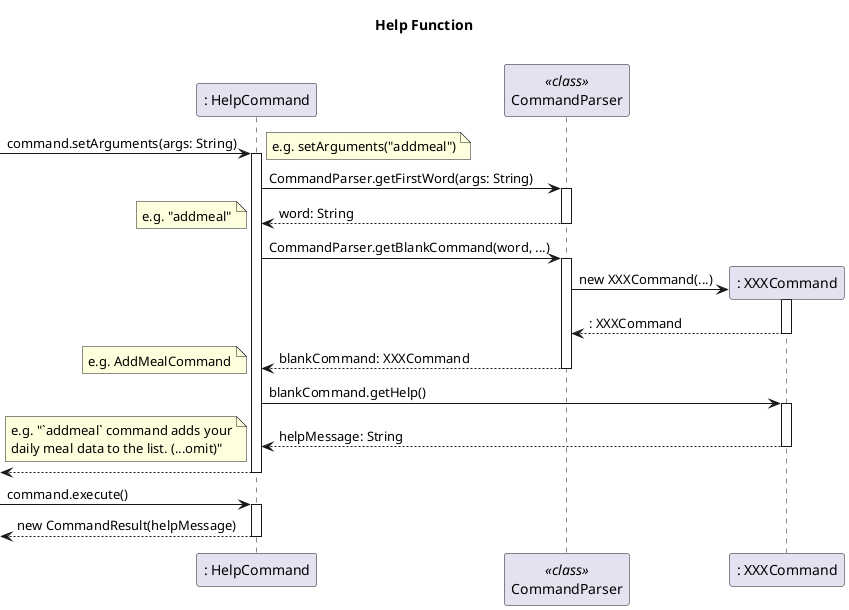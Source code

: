 @startuml

title Help Function\n

participant ": HelpCommand" as helpCmd
participant "<i><<class>></i>\nCommandParser" as parser
participant ": XXXCommand" as xCmd

[-> helpCmd ++: command.setArguments(args: String)
note left: e.g. setArguments("addmeal")

helpCmd -> parser ++: CommandParser.getFirstWord(args: String)
return word: String
note left: e.g. "addmeal"

helpCmd -> parser ++: CommandParser.getBlankCommand(word, ...)
create xCmd
parser -> xCmd ++: new XXXCommand(...)
return : XXXCommand
return blankCommand: XXXCommand
note left: e.g. AddMealCommand

helpCmd -> xCmd ++: blankCommand.getHelp()
return helpMessage: String
note left: e.g. "`addmeal` command adds your\ndaily meal data to the list. (...omit)"

return

[-> helpCmd ++: command.execute()
return new CommandResult(helpMessage)

@enduml